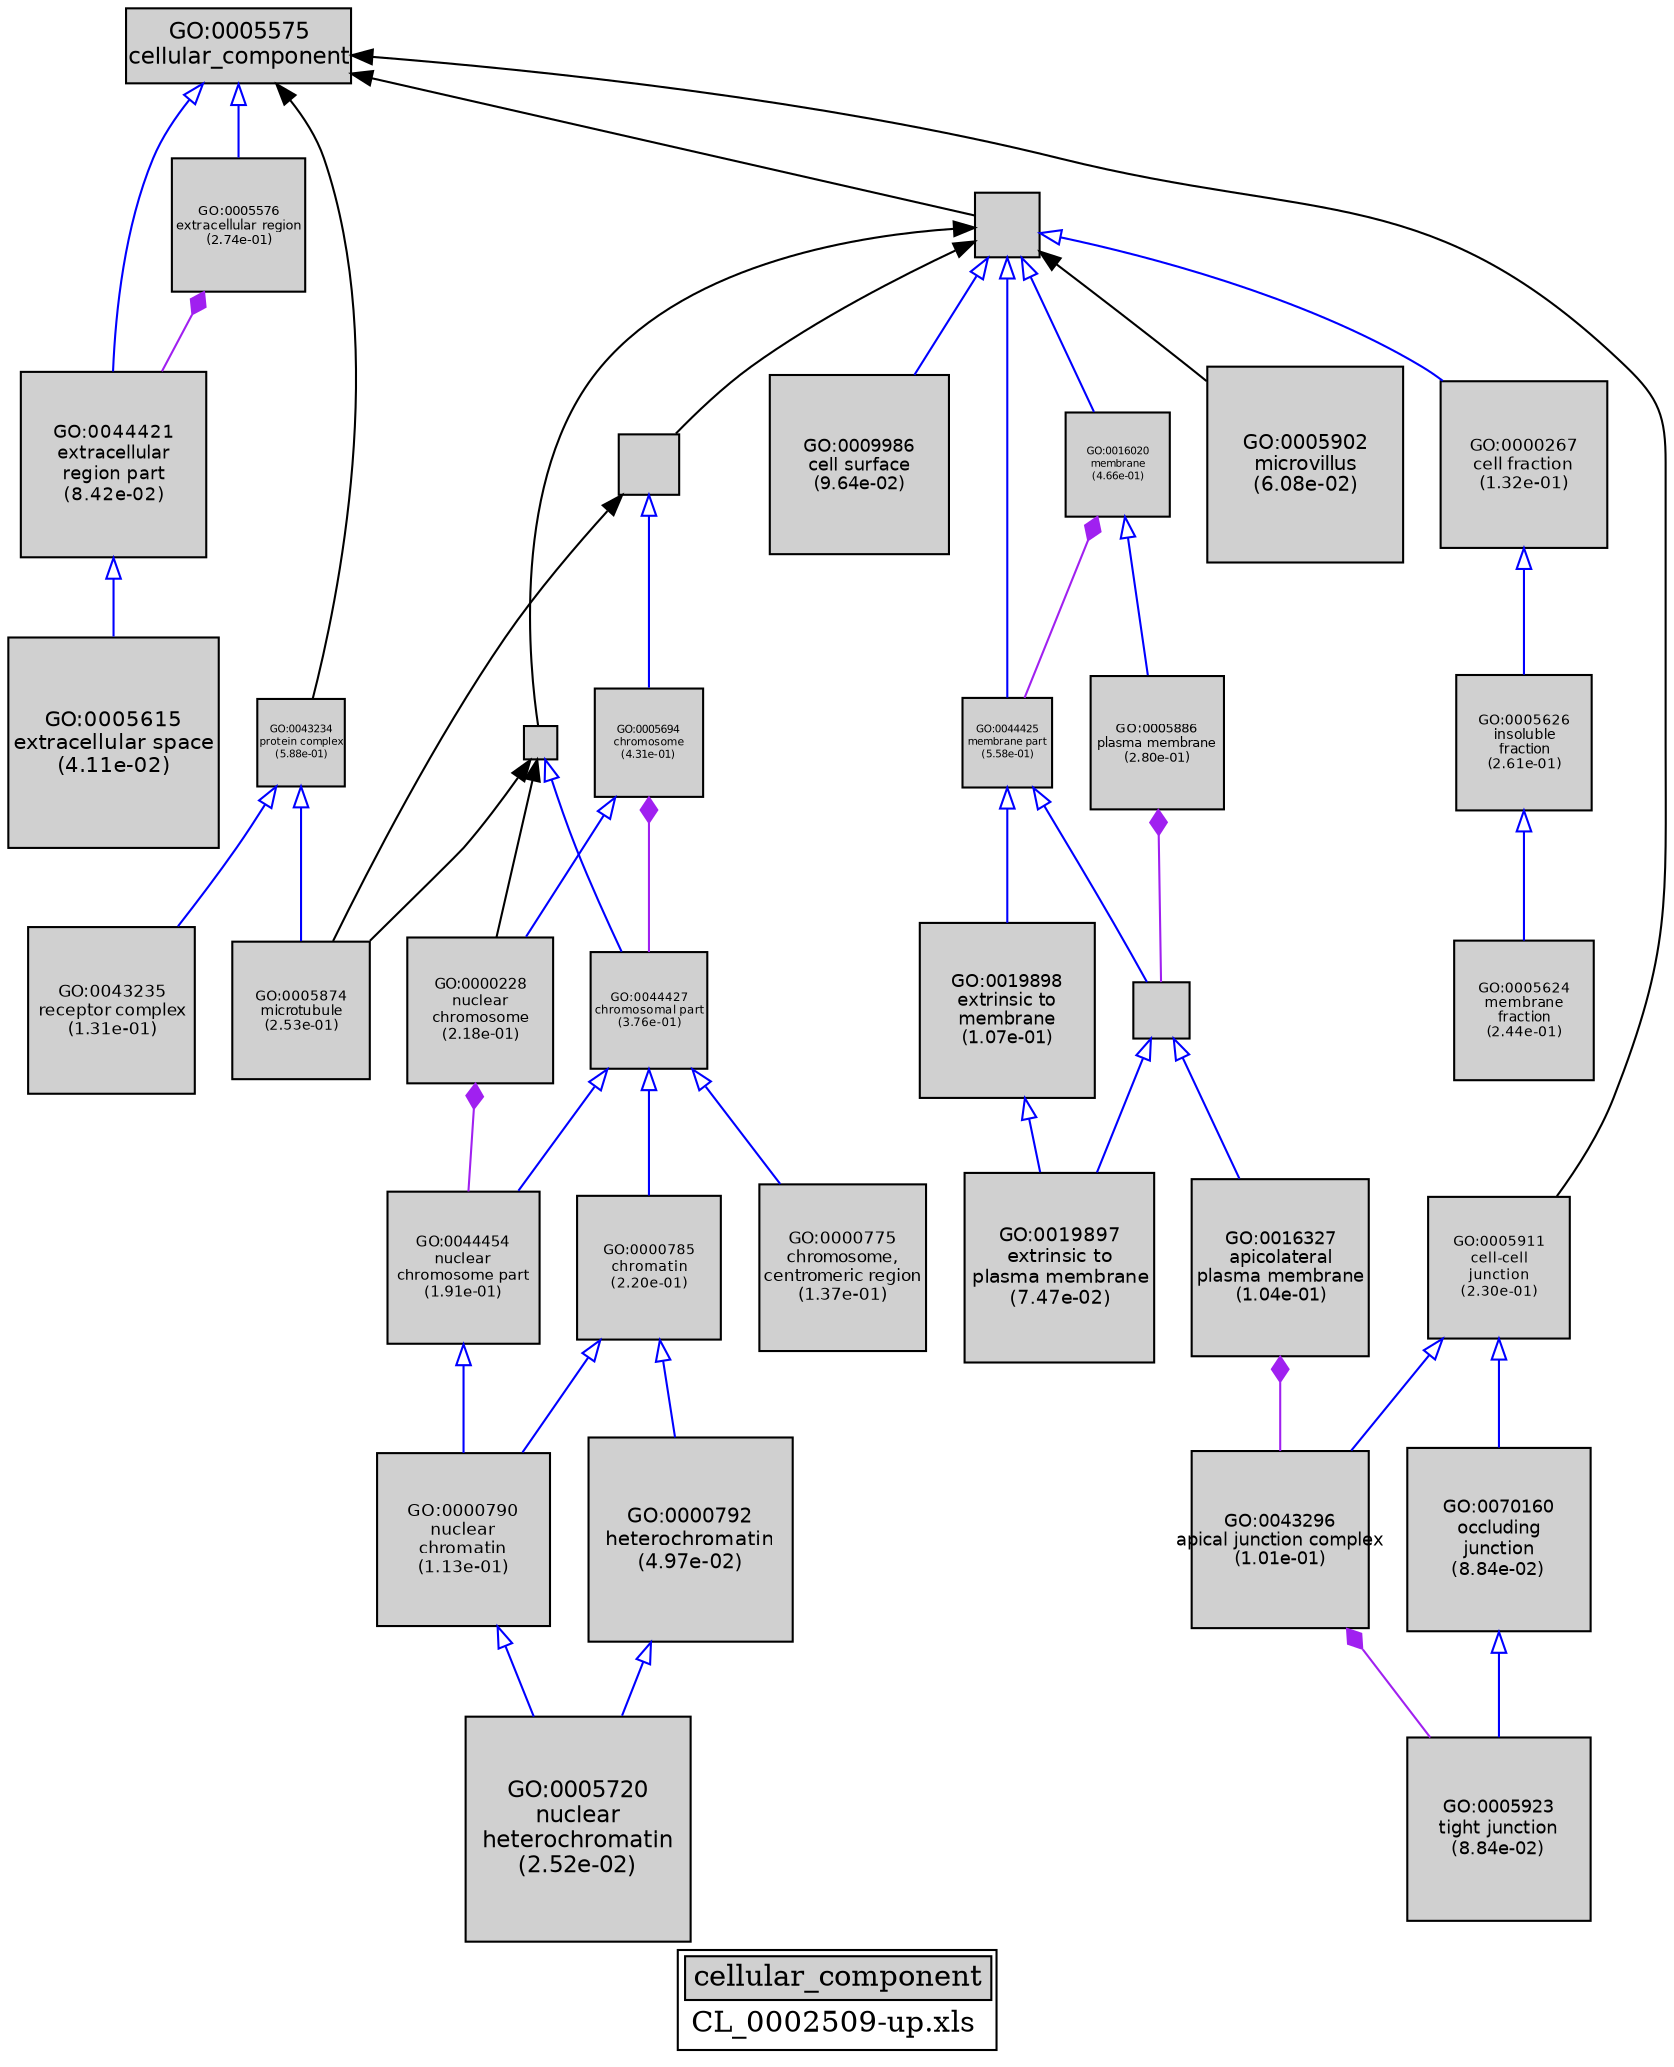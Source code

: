 digraph "cellular_component" {
graph [ bgcolor = "#FFFFFF", label = <<TABLE COLOR="black" BGCOLOR="white"><TR><TD COLSPAN="2" BGCOLOR="#D0D0D0"><FONT COLOR="black">cellular_component</FONT></TD></TR><TR><TD BORDER="0">CL_0002509-up.xls</TD></TR></TABLE>> ];
node [ fontname = "Helvetica" ];

subgraph "nodes" {

node [ style = "filled", fixedsize = "true", width = 1, shape = "box", fontsize = 9, fillcolor = "#D0D0D0", fontcolor = "black", color = "black" ];

"GO:0000785" [ URL = "#GO:0000785", label = <<TABLE BORDER="0"><TR><TD>GO:0000785<BR/>chromatin<BR/>(2.20e-01)</TD></TR></TABLE>>, width = 0.964278545688, shape = "box", fontsize = 6.94280552895, height = 0.964278545688 ];
"GO:0005694" [ URL = "#GO:0005694", label = <<TABLE BORDER="0"><TR><TD>GO:0005694<BR/>chromosome<BR/>(4.31e-01)</TD></TR></TABLE>>, width = 0.722941572292, shape = "box", fontsize = 5.2051793205, height = 0.722941572292 ];
"GO:0000790" [ URL = "#GO:0000790", label = <<TABLE BORDER="0"><TR><TD>GO:0000790<BR/>nuclear<BR/>chromatin<BR/>(1.13e-01)</TD></TR></TABLE>>, width = 1.15515031226, shape = "box", fontsize = 8.31708224831, height = 1.15515031226 ];
"GO:0016327" [ URL = "#GO:0016327", label = <<TABLE BORDER="0"><TR><TD>GO:0016327<BR/>apicolateral<BR/>plasma membrane<BR/>(1.04e-01)</TD></TR></TABLE>>, width = 1.17802332714, shape = "box", fontsize = 8.48176795542, height = 1.17802332714 ];
"GO:0044425" [ URL = "#GO:0044425", label = <<TABLE BORDER="0"><TR><TD>GO:0044425<BR/>membrane part<BR/>(5.58e-01)</TD></TR></TABLE>>, width = 0.603738251678, shape = "box", fontsize = 5.0, height = 0.603738251678 ];
"GO:0044459" [ URL = "#GO:0044459", label = "", width = 0.371127682607, shape = "box", height = 0.371127682607 ];
"GO:0043235" [ URL = "#GO:0043235", label = <<TABLE BORDER="0"><TR><TD>GO:0043235<BR/>receptor complex<BR/>(1.31e-01)</TD></TR></TABLE>>, width = 1.11602786044, shape = "box", fontsize = 8.03540059515, height = 1.11602786044 ];
"GO:0016020" [ URL = "#GO:0016020", label = <<TABLE BORDER="0"><TR><TD>GO:0016020<BR/>membrane<BR/>(4.66e-01)</TD></TR></TABLE>>, width = 0.689131180962, shape = "box", fontsize = 5.0, height = 0.689131180962 ];
"GO:0005576" [ URL = "#GO:0005576", label = <<TABLE BORDER="0"><TR><TD>GO:0005576<BR/>extracellular region<BR/>(2.74e-01)</TD></TR></TABLE>>, width = 0.892838392998, shape = "box", fontsize = 6.42843642958, height = 0.892838392998 ];
"GO:0044421" [ URL = "#GO:0044421", label = <<TABLE BORDER="0"><TR><TD>GO:0044421<BR/>extracellular<BR/>region part<BR/>(8.42e-02)</TD></TR></TABLE>>, width = 1.23102286868, shape = "box", fontsize = 8.86336465453, height = 1.23102286868 ];
"GO:0005615" [ URL = "#GO:0005615", label = <<TABLE BORDER="0"><TR><TD>GO:0005615<BR/>extracellular space<BR/>(4.11e-02)</TD></TR></TABLE>>, width = 1.39707503871, shape = "box", fontsize = 10.0589402787, height = 1.39707503871 ];
"GO:0044446" [ URL = "#GO:0044446", label = "", width = 0.217146495484, shape = "box", height = 0.217146495484 ];
"GO:0005874" [ URL = "#GO:0005874", label = <<TABLE BORDER="0"><TR><TD>GO:0005874<BR/>microtubule<BR/>(2.53e-01)</TD></TR></TABLE>>, width = 0.919356042948, shape = "box", fontsize = 6.61936350922, height = 0.919356042948 ];
"GO:0009986" [ URL = "#GO:0009986", label = <<TABLE BORDER="0"><TR><TD>GO:0009986<BR/>cell surface<BR/>(9.64e-02)</TD></TR></TABLE>>, width = 1.19713269973, shape = "box", fontsize = 8.61935543802, height = 1.19713269973 ];
"GO:0005624" [ URL = "#GO:0005624", label = <<TABLE BORDER="0"><TR><TD>GO:0005624<BR/>membrane<BR/>fraction<BR/>(2.44e-01)</TD></TR></TABLE>>, width = 0.932177517754, shape = "box", fontsize = 6.71167812783, height = 0.932177517754 ];
"GO:0044454" [ URL = "#GO:0044454", label = <<TABLE BORDER="0"><TR><TD>GO:0044454<BR/>nuclear<BR/>chromosome part<BR/>(1.91e-01)</TD></TR></TABLE>>, width = 1.00921083802, shape = "box", fontsize = 7.26631803375, height = 1.00921083802 ];
"GO:0005923" [ URL = "#GO:0005923", label = <<TABLE BORDER="0"><TR><TD>GO:0005923<BR/>tight junction<BR/>(8.84e-02)</TD></TR></TABLE>>, width = 1.21886336516, shape = "box", fontsize = 8.77581622917, height = 1.21886336516 ];
"GO:0005720" [ URL = "#GO:0005720", label = <<TABLE BORDER="0"><TR><TD>GO:0005720<BR/>nuclear<BR/>heterochromatin<BR/>(2.52e-02)</TD></TR></TABLE>>, width = 1.5, shape = "box", fontsize = 10.8, height = 1.5 ];
"GO:0000792" [ URL = "#GO:0000792", label = <<TABLE BORDER="0"><TR><TD>GO:0000792<BR/>heterochromatin<BR/>(4.97e-02)</TD></TR></TABLE>>, width = 1.35485452943, shape = "box", fontsize = 9.75495261189, height = 1.35485452943 ];
"GO:0000267" [ URL = "#GO:0000267", label = <<TABLE BORDER="0"><TR><TD>GO:0000267<BR/>cell fraction<BR/>(1.32e-01)</TD></TR></TABLE>>, width = 1.11390275631, shape = "box", fontsize = 8.02009984545, height = 1.11390275631 ];
"GO:0000228" [ URL = "#GO:0000228", label = <<TABLE BORDER="0"><TR><TD>GO:0000228<BR/>nuclear<BR/>chromosome<BR/>(2.18e-01)</TD></TR></TABLE>>, width = 0.967900698474, shape = "box", fontsize = 6.96888502901, height = 0.967900698474 ];
"GO:0005886" [ URL = "#GO:0005886", label = <<TABLE BORDER="0"><TR><TD>GO:0005886<BR/>plasma membrane<BR/>(2.80e-01)</TD></TR></TABLE>>, width = 0.885716337612, shape = "box", fontsize = 6.3771576308, height = 0.885716337612 ];
"GO:0005902" [ URL = "#GO:0005902", label = <<TABLE BORDER="0"><TR><TD>GO:0005902<BR/>microvillus<BR/>(6.08e-02)</TD></TR></TABLE>>, width = 1.30898410784, shape = "box", fontsize = 9.42468557647, height = 1.30898410784 ];
"GO:0043234" [ URL = "#GO:0043234", label = <<TABLE BORDER="0"><TR><TD>GO:0043234<BR/>protein complex<BR/>(5.88e-01)</TD></TR></TABLE>>, width = 0.576645573393, shape = "box", fontsize = 5.0, height = 0.576645573393 ];
"GO:0019898" [ URL = "#GO:0019898", label = <<TABLE BORDER="0"><TR><TD>GO:0019898<BR/>extrinsic to<BR/>membrane<BR/>(1.07e-01)</TD></TR></TABLE>>, width = 1.17097153096, shape = "box", fontsize = 8.43099502289, height = 1.17097153096 ];
"GO:0005575" [ URL = "#GO:0005575", label = <<TABLE BORDER="0"><TR><TD>GO:0005575<BR/>cellular_component</TD></TR></TABLE>>, width = 1.5, shape = "box", fontsize = 10.8 ];
"GO:0005911" [ URL = "#GO:0005911", label = <<TABLE BORDER="0"><TR><TD>GO:0005911<BR/>cell-cell<BR/>junction<BR/>(2.30e-01)</TD></TR></TABLE>>, width = 0.951321227846, shape = "box", fontsize = 6.84951284049, height = 0.951321227846 ];
"GO:0044427" [ URL = "#GO:0044427", label = <<TABLE BORDER="0"><TR><TD>GO:0044427<BR/>chromosomal part<BR/>(3.76e-01)</TD></TR></TABLE>>, width = 0.777403762269, shape = "box", fontsize = 5.59730708834, height = 0.777403762269 ];
"GO:0005626" [ URL = "#GO:0005626", label = <<TABLE BORDER="0"><TR><TD>GO:0005626<BR/>insoluble<BR/>fraction<BR/>(2.61e-01)</TD></TR></TABLE>>, width = 0.909070300946, shape = "box", fontsize = 6.54530616681, height = 0.909070300946 ];
"GO:0043296" [ URL = "#GO:0043296", label = <<TABLE BORDER="0"><TR><TD>GO:0043296<BR/>apical junction complex<BR/>(1.01e-01)</TD></TR></TABLE>>, width = 1.18525081109, shape = "box", fontsize = 8.53380583987, height = 1.18525081109 ];
"GO:0000775" [ URL = "#GO:0000775", label = <<TABLE BORDER="0"><TR><TD>GO:0000775<BR/>chromosome,<BR/>centromeric region<BR/>(1.37e-01)</TD></TR></TABLE>>, width = 1.10465840973, shape = "box", fontsize = 7.95354055005, height = 1.10465840973 ];
"GO:0070160" [ URL = "#GO:0070160", label = <<TABLE BORDER="0"><TR><TD>GO:0070160<BR/>occluding<BR/>junction<BR/>(8.84e-02)</TD></TR></TABLE>>, width = 1.21886336516, shape = "box", fontsize = 8.77581622917, height = 1.21886336516 ];
"GO:0043232" [ URL = "#GO:0043232", label = "", width = 0.401023865304, shape = "box", height = 0.401023865304 ];
"GO:0019897" [ URL = "#GO:0019897", label = <<TABLE BORDER="0"><TR><TD>GO:0019897<BR/>extrinsic to<BR/>plasma membrane<BR/>(7.47e-02)</TD></TR></TABLE>>, width = 1.26021441165, shape = "box", fontsize = 9.0735437639, height = 1.26021441165 ];
"GO:0044464" [ URL = "#GO:0044464", label = "", width = 0.435422772187, shape = "box", height = 0.435422772187 ];
}
subgraph "edges" {


edge [ dir = "back", weight = 1 ];
subgraph "regulates" {


edge [ color = "cyan", arrowtail = "none" ];
subgraph "positive" {


edge [ color = "green", arrowtail = "vee" ];
}
subgraph "negative" {


edge [ color = "red", arrowtail = "tee" ];
}
}
subgraph "part_of" {


edge [ color = "purple", arrowtail = "diamond", weight = 2.5 ];
"GO:0016327" -> "GO:0043296";
"GO:0016020" -> "GO:0044425";
"GO:0000228" -> "GO:0044454";
"GO:0005694" -> "GO:0044427";
"GO:0005886" -> "GO:0044459";
"GO:0005576" -> "GO:0044421";
"GO:0043296" -> "GO:0005923";
}
subgraph "is_a" {


edge [ color = "blue", arrowtail = "empty", weight = 5.0 ];
"GO:0019898" -> "GO:0019897";
"GO:0000267" -> "GO:0005626";
"GO:0005694" -> "GO:0000228";
"GO:0000792" -> "GO:0005720";
"GO:0044427" -> "GO:0044454";
"GO:0044427" -> "GO:0000785";
"GO:0044446" -> "GO:0044427";
"GO:0044464" -> "GO:0009986";
"GO:0005911" -> "GO:0070160";
"GO:0044464" -> "GO:0044425";
"GO:0044421" -> "GO:0005615";
"GO:0000790" -> "GO:0005720";
"GO:0000785" -> "GO:0000792";
"GO:0044427" -> "GO:0000775";
"GO:0044464" -> "GO:0016020";
"GO:0005575" -> "GO:0044421";
"GO:0043234" -> "GO:0005874";
"GO:0000785" -> "GO:0000790";
"GO:0016020" -> "GO:0005886";
"GO:0005575" -> "GO:0005576";
"GO:0044459" -> "GO:0016327";
"GO:0044464" -> "GO:0000267";
"GO:0005626" -> "GO:0005624";
"GO:0044425" -> "GO:0044459";
"GO:0044459" -> "GO:0019897";
"GO:0043234" -> "GO:0043235";
"GO:0044454" -> "GO:0000790";
"GO:0005911" -> "GO:0043296";
"GO:0044425" -> "GO:0019898";
"GO:0043232" -> "GO:0005694";
"GO:0070160" -> "GO:0005923";
}
"GO:0043232" -> "GO:0005874";
"GO:0005575" -> "GO:0044464";
"GO:0044464" -> "GO:0043232";
"GO:0044464" -> "GO:0005902";
"GO:0044446" -> "GO:0000228";
"GO:0005575" -> "GO:0005911";
"GO:0005575" -> "GO:0043234";
"GO:0044464" -> "GO:0044446";
"GO:0044446" -> "GO:0005874";
}
}
